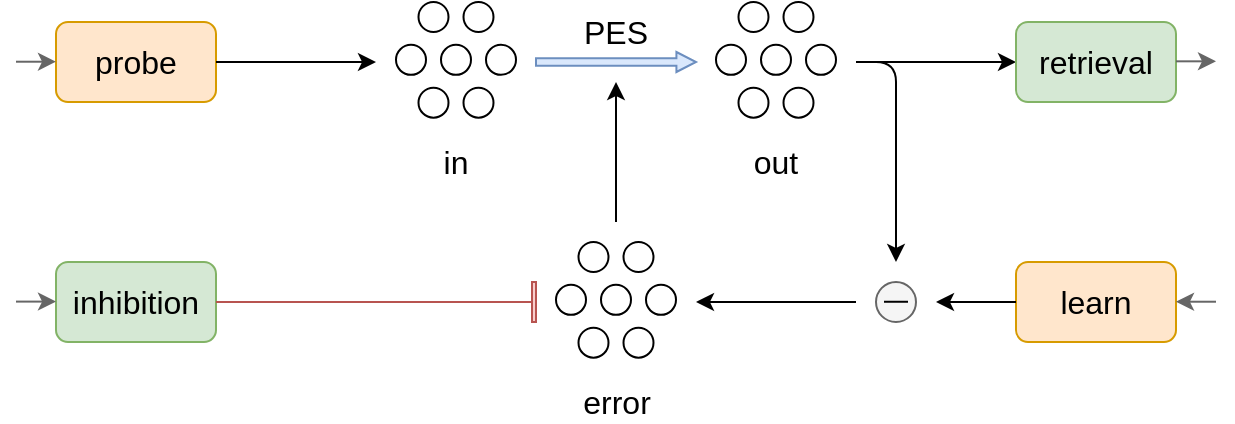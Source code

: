 <mxfile version="14.8.2" type="device"><diagram id="p0yKYY9clGDlTpGaFLsQ" name="Page-1"><mxGraphModel dx="1038" dy="506" grid="1" gridSize="10" guides="1" tooltips="1" connect="1" arrows="1" fold="1" page="1" pageScale="1" pageWidth="850" pageHeight="1100" math="0" shadow="0"><root><mxCell id="0"/><mxCell id="1" parent="0"/><mxCell id="XNNw72-su0ALg4xMaKli-1" value="probe" style="rounded=1;whiteSpace=wrap;html=1;fillColor=#ffe6cc;fontSize=16;fontStyle=0;verticalAlign=middle;strokeColor=#d79b00;" parent="1" vertex="1"><mxGeometry x="40" y="80" width="80" height="40" as="geometry"/></mxCell><mxCell id="XNNw72-su0ALg4xMaKli-11" value="" style="group" parent="1" vertex="1" connectable="0"><mxGeometry x="210" y="70" width="60" height="60" as="geometry"/></mxCell><mxCell id="XNNw72-su0ALg4xMaKli-3" value="" style="ellipse;whiteSpace=wrap;html=1;aspect=fixed;" parent="XNNw72-su0ALg4xMaKli-11" vertex="1"><mxGeometry y="21.429" width="15" height="15" as="geometry"/></mxCell><mxCell id="XNNw72-su0ALg4xMaKli-4" value="" style="ellipse;whiteSpace=wrap;html=1;aspect=fixed;" parent="XNNw72-su0ALg4xMaKli-11" vertex="1"><mxGeometry x="45" y="21.429" width="15" height="15" as="geometry"/></mxCell><mxCell id="XNNw72-su0ALg4xMaKli-5" value="" style="ellipse;whiteSpace=wrap;html=1;aspect=fixed;" parent="XNNw72-su0ALg4xMaKli-11" vertex="1"><mxGeometry x="22.5" y="21.429" width="15" height="15" as="geometry"/></mxCell><mxCell id="XNNw72-su0ALg4xMaKli-6" value="" style="ellipse;whiteSpace=wrap;html=1;aspect=fixed;" parent="XNNw72-su0ALg4xMaKli-11" vertex="1"><mxGeometry x="11.25" width="15" height="15" as="geometry"/></mxCell><mxCell id="XNNw72-su0ALg4xMaKli-7" value="" style="ellipse;whiteSpace=wrap;html=1;aspect=fixed;" parent="XNNw72-su0ALg4xMaKli-11" vertex="1"><mxGeometry x="11.25" y="42.857" width="15" height="15" as="geometry"/></mxCell><mxCell id="XNNw72-su0ALg4xMaKli-8" value="" style="ellipse;whiteSpace=wrap;html=1;aspect=fixed;" parent="XNNw72-su0ALg4xMaKli-11" vertex="1"><mxGeometry x="33.75" width="15" height="15" as="geometry"/></mxCell><mxCell id="XNNw72-su0ALg4xMaKli-9" value="" style="ellipse;whiteSpace=wrap;html=1;aspect=fixed;" parent="XNNw72-su0ALg4xMaKli-11" vertex="1"><mxGeometry x="33.75" y="42.857" width="15" height="15" as="geometry"/></mxCell><mxCell id="XNNw72-su0ALg4xMaKli-20" value="" style="group" parent="1" vertex="1" connectable="0"><mxGeometry x="370" y="70" width="60" height="60" as="geometry"/></mxCell><mxCell id="XNNw72-su0ALg4xMaKli-21" value="" style="ellipse;whiteSpace=wrap;html=1;aspect=fixed;" parent="XNNw72-su0ALg4xMaKli-20" vertex="1"><mxGeometry y="21.429" width="15" height="15" as="geometry"/></mxCell><mxCell id="XNNw72-su0ALg4xMaKli-22" value="" style="ellipse;whiteSpace=wrap;html=1;aspect=fixed;" parent="XNNw72-su0ALg4xMaKli-20" vertex="1"><mxGeometry x="45" y="21.429" width="15" height="15" as="geometry"/></mxCell><mxCell id="XNNw72-su0ALg4xMaKli-23" value="" style="ellipse;whiteSpace=wrap;html=1;aspect=fixed;" parent="XNNw72-su0ALg4xMaKli-20" vertex="1"><mxGeometry x="22.5" y="21.429" width="15" height="15" as="geometry"/></mxCell><mxCell id="XNNw72-su0ALg4xMaKli-24" value="" style="ellipse;whiteSpace=wrap;html=1;aspect=fixed;" parent="XNNw72-su0ALg4xMaKli-20" vertex="1"><mxGeometry x="11.25" width="15" height="15" as="geometry"/></mxCell><mxCell id="XNNw72-su0ALg4xMaKli-25" value="" style="ellipse;whiteSpace=wrap;html=1;aspect=fixed;" parent="XNNw72-su0ALg4xMaKli-20" vertex="1"><mxGeometry x="11.25" y="42.857" width="15" height="15" as="geometry"/></mxCell><mxCell id="XNNw72-su0ALg4xMaKli-26" value="" style="ellipse;whiteSpace=wrap;html=1;aspect=fixed;" parent="XNNw72-su0ALg4xMaKli-20" vertex="1"><mxGeometry x="33.75" width="15" height="15" as="geometry"/></mxCell><mxCell id="XNNw72-su0ALg4xMaKli-27" value="" style="ellipse;whiteSpace=wrap;html=1;aspect=fixed;" parent="XNNw72-su0ALg4xMaKli-20" vertex="1"><mxGeometry x="33.75" y="42.857" width="15" height="15" as="geometry"/></mxCell><mxCell id="XNNw72-su0ALg4xMaKli-28" value="" style="endArrow=classic;html=1;exitX=1;exitY=0.5;exitDx=0;exitDy=0;" parent="1" source="XNNw72-su0ALg4xMaKli-1" edge="1"><mxGeometry width="50" height="50" relative="1" as="geometry"><mxPoint x="130" y="100" as="sourcePoint"/><mxPoint x="200" y="100" as="targetPoint"/></mxGeometry></mxCell><mxCell id="XNNw72-su0ALg4xMaKli-30" value="" style="endArrow=classic;html=1;entryX=0;entryY=0.5;entryDx=0;entryDy=0;" parent="1" target="0oKdR8wyh0sCFATYhrts-2" edge="1"><mxGeometry width="50" height="50" relative="1" as="geometry"><mxPoint x="440" y="100" as="sourcePoint"/><mxPoint x="500" y="100" as="targetPoint"/></mxGeometry></mxCell><mxCell id="XNNw72-su0ALg4xMaKli-31" value="in" style="text;html=1;strokeColor=none;fillColor=none;align=center;verticalAlign=middle;whiteSpace=wrap;rounded=0;fontSize=16;fontStyle=0" parent="1" vertex="1"><mxGeometry x="210" y="140" width="60" height="20" as="geometry"/></mxCell><mxCell id="XNNw72-su0ALg4xMaKli-34" value="" style="group" parent="1" vertex="1" connectable="0"><mxGeometry x="290" y="190" width="60" height="60" as="geometry"/></mxCell><mxCell id="XNNw72-su0ALg4xMaKli-35" value="" style="ellipse;whiteSpace=wrap;html=1;aspect=fixed;" parent="XNNw72-su0ALg4xMaKli-34" vertex="1"><mxGeometry y="21.429" width="15" height="15" as="geometry"/></mxCell><mxCell id="XNNw72-su0ALg4xMaKli-36" value="" style="ellipse;whiteSpace=wrap;html=1;aspect=fixed;" parent="XNNw72-su0ALg4xMaKli-34" vertex="1"><mxGeometry x="45" y="21.429" width="15" height="15" as="geometry"/></mxCell><mxCell id="XNNw72-su0ALg4xMaKli-37" value="" style="ellipse;whiteSpace=wrap;html=1;aspect=fixed;" parent="XNNw72-su0ALg4xMaKli-34" vertex="1"><mxGeometry x="22.5" y="21.429" width="15" height="15" as="geometry"/></mxCell><mxCell id="XNNw72-su0ALg4xMaKli-38" value="" style="ellipse;whiteSpace=wrap;html=1;aspect=fixed;" parent="XNNw72-su0ALg4xMaKli-34" vertex="1"><mxGeometry x="11.25" width="15" height="15" as="geometry"/></mxCell><mxCell id="XNNw72-su0ALg4xMaKli-39" value="" style="ellipse;whiteSpace=wrap;html=1;aspect=fixed;" parent="XNNw72-su0ALg4xMaKli-34" vertex="1"><mxGeometry x="11.25" y="42.857" width="15" height="15" as="geometry"/></mxCell><mxCell id="XNNw72-su0ALg4xMaKli-40" value="" style="ellipse;whiteSpace=wrap;html=1;aspect=fixed;" parent="XNNw72-su0ALg4xMaKli-34" vertex="1"><mxGeometry x="33.75" width="15" height="15" as="geometry"/></mxCell><mxCell id="XNNw72-su0ALg4xMaKli-41" value="" style="ellipse;whiteSpace=wrap;html=1;aspect=fixed;" parent="XNNw72-su0ALg4xMaKli-34" vertex="1"><mxGeometry x="33.75" y="42.857" width="15" height="15" as="geometry"/></mxCell><mxCell id="XNNw72-su0ALg4xMaKli-42" value="" style="endArrow=classic;html=1;" parent="1" edge="1"><mxGeometry width="50" height="50" relative="1" as="geometry"><mxPoint x="320" y="180" as="sourcePoint"/><mxPoint x="320" y="110" as="targetPoint"/></mxGeometry></mxCell><mxCell id="XNNw72-su0ALg4xMaKli-47" value="learn" style="rounded=1;whiteSpace=wrap;html=1;fillColor=#ffe6cc;fontSize=16;fontStyle=0;verticalAlign=middle;strokeColor=#d79b00;" parent="1" vertex="1"><mxGeometry x="520" y="200" width="80" height="40" as="geometry"/></mxCell><mxCell id="XNNw72-su0ALg4xMaKli-50" value="inhibition" style="rounded=1;whiteSpace=wrap;html=1;fillColor=#d5e8d4;fontSize=16;fontStyle=0;verticalAlign=middle;strokeColor=#82b366;" parent="1" vertex="1"><mxGeometry x="40" y="200" width="80" height="40" as="geometry"/></mxCell><mxCell id="XNNw72-su0ALg4xMaKli-63" value="" style="endArrow=none;html=1;exitX=1;exitY=0.5;exitDx=0;exitDy=0;fillColor=#f8cecc;strokeColor=#b85450;" parent="1" source="XNNw72-su0ALg4xMaKli-50" edge="1"><mxGeometry width="50" height="50" relative="1" as="geometry"><mxPoint x="130" y="220" as="sourcePoint"/><mxPoint x="280" y="220" as="targetPoint"/></mxGeometry></mxCell><mxCell id="XNNw72-su0ALg4xMaKli-66" value="" style="rounded=0;whiteSpace=wrap;html=1;fillColor=#f8cecc;strokeColor=#b85450;" parent="1" vertex="1"><mxGeometry x="278" y="210" width="2" height="20" as="geometry"/></mxCell><mxCell id="XNNw72-su0ALg4xMaKli-69" value="" style="endArrow=classic;html=1;exitX=0;exitY=0.5;exitDx=0;exitDy=0;" parent="1" source="XNNw72-su0ALg4xMaKli-47" edge="1"><mxGeometry width="50" height="50" relative="1" as="geometry"><mxPoint x="510" y="220" as="sourcePoint"/><mxPoint x="480" y="220" as="targetPoint"/></mxGeometry></mxCell><mxCell id="XNNw72-su0ALg4xMaKli-70" value="" style="endArrow=classic;html=1;edgeStyle=elbowEdgeStyle;" parent="1" edge="1"><mxGeometry width="50" height="50" relative="1" as="geometry"><mxPoint x="440" y="100" as="sourcePoint"/><mxPoint x="460" y="200" as="targetPoint"/><Array as="points"><mxPoint x="460" y="150"/></Array></mxGeometry></mxCell><mxCell id="XNNw72-su0ALg4xMaKli-71" value="" style="ellipse;whiteSpace=wrap;html=1;aspect=fixed;fillColor=#f5f5f5;strokeColor=#666666;fontColor=#333333;" parent="1" vertex="1"><mxGeometry x="450" y="210" width="20" height="20" as="geometry"/></mxCell><mxCell id="XNNw72-su0ALg4xMaKli-72" value="" style="endArrow=none;html=1;" parent="1" edge="1"><mxGeometry width="50" height="50" relative="1" as="geometry"><mxPoint x="454" y="219.88" as="sourcePoint"/><mxPoint x="466" y="219.88" as="targetPoint"/></mxGeometry></mxCell><mxCell id="XNNw72-su0ALg4xMaKli-73" value="" style="endArrow=classic;html=1;" parent="1" edge="1"><mxGeometry width="50" height="50" relative="1" as="geometry"><mxPoint x="440" y="220" as="sourcePoint"/><mxPoint x="360" y="220" as="targetPoint"/></mxGeometry></mxCell><mxCell id="Sv7HNW326BU-NvFGlVuW-2" value="out" style="text;html=1;strokeColor=none;fillColor=none;align=center;verticalAlign=middle;whiteSpace=wrap;rounded=0;fontSize=16;fontStyle=0" parent="1" vertex="1"><mxGeometry x="370" y="140" width="60" height="20" as="geometry"/></mxCell><mxCell id="Sv7HNW326BU-NvFGlVuW-3" value="error" style="text;html=1;strokeColor=none;fillColor=none;align=center;verticalAlign=middle;whiteSpace=wrap;rounded=0;fontSize=16;fontStyle=0" parent="1" vertex="1"><mxGeometry x="297.5" y="260" width="45" height="20" as="geometry"/></mxCell><mxCell id="spNVlrLUeiNqEGANeRkG-11" value="PES" style="text;html=1;strokeColor=none;fillColor=none;align=center;verticalAlign=middle;whiteSpace=wrap;rounded=0;fontSize=16;fontStyle=0" parent="1" vertex="1"><mxGeometry x="290" y="75" width="60" height="20" as="geometry"/></mxCell><mxCell id="spNVlrLUeiNqEGANeRkG-12" value="" style="html=1;shadow=0;dashed=0;align=center;verticalAlign=middle;shape=mxgraph.arrows2.arrow;dy=0.63;dx=9.79;notch=0;fillColor=#dae8fc;strokeColor=#6c8ebf;" parent="1" vertex="1"><mxGeometry x="280" y="95" width="80" height="10" as="geometry"/></mxCell><mxCell id="0oKdR8wyh0sCFATYhrts-2" value="retrieval" style="rounded=1;whiteSpace=wrap;html=1;fillColor=#d5e8d4;fontSize=16;fontStyle=0;verticalAlign=middle;strokeColor=#82b366;" vertex="1" parent="1"><mxGeometry x="520" y="80" width="80" height="40" as="geometry"/></mxCell><mxCell id="0oKdR8wyh0sCFATYhrts-3" style="edgeStyle=orthogonalEdgeStyle;rounded=0;orthogonalLoop=1;jettySize=auto;html=1;fontSize=18;fontColor=#000000;startArrow=classic;startFill=1;endArrow=none;endFill=0;strokeColor=#666666;fillColor=#f5f5f5;" edge="1" parent="1"><mxGeometry relative="1" as="geometry"><mxPoint x="20" y="219.8" as="targetPoint"/><mxPoint x="40" y="219.8" as="sourcePoint"/></mxGeometry></mxCell><mxCell id="0oKdR8wyh0sCFATYhrts-4" style="edgeStyle=orthogonalEdgeStyle;rounded=0;orthogonalLoop=1;jettySize=auto;html=1;fontSize=18;fontColor=#000000;startArrow=classic;startFill=1;endArrow=none;endFill=0;strokeColor=#666666;fillColor=#f5f5f5;" edge="1" parent="1"><mxGeometry relative="1" as="geometry"><mxPoint x="20" y="99.86" as="targetPoint"/><mxPoint x="40" y="99.86" as="sourcePoint"/></mxGeometry></mxCell><mxCell id="0oKdR8wyh0sCFATYhrts-8" style="edgeStyle=orthogonalEdgeStyle;rounded=0;orthogonalLoop=1;jettySize=auto;html=1;fontSize=18;fontColor=#000000;startArrow=classic;startFill=1;endArrow=none;endFill=0;strokeColor=#666666;fillColor=#f5f5f5;" edge="1" parent="1"><mxGeometry relative="1" as="geometry"><mxPoint x="600" y="99.66" as="targetPoint"/><mxPoint x="620" y="99.66" as="sourcePoint"/></mxGeometry></mxCell><mxCell id="0oKdR8wyh0sCFATYhrts-9" style="edgeStyle=orthogonalEdgeStyle;rounded=0;orthogonalLoop=1;jettySize=auto;html=1;fontSize=18;fontColor=#000000;startArrow=none;startFill=0;endArrow=classic;endFill=1;strokeColor=#666666;fillColor=#f5f5f5;" edge="1" parent="1"><mxGeometry relative="1" as="geometry"><mxPoint x="600" y="219.86" as="targetPoint"/><mxPoint x="620" y="219.86" as="sourcePoint"/></mxGeometry></mxCell></root></mxGraphModel></diagram></mxfile>